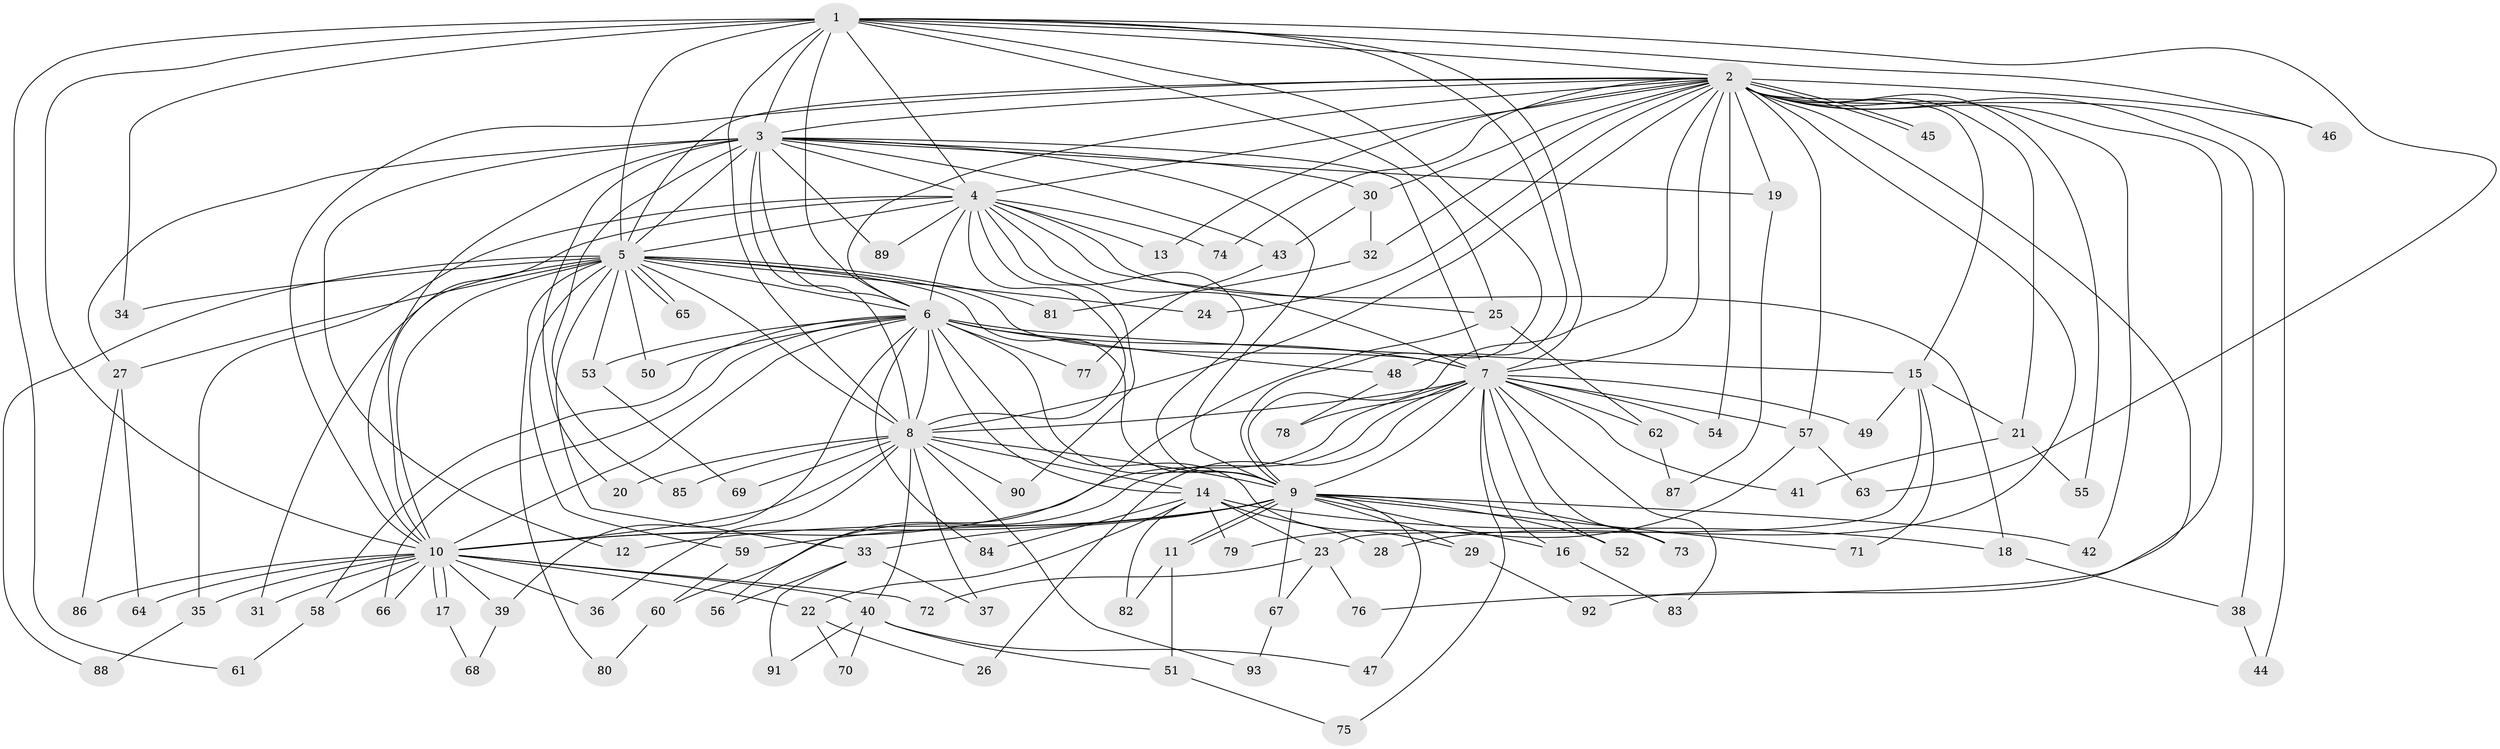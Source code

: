 // coarse degree distribution, {21: 0.014492753623188406, 36: 0.014492753623188406, 14: 0.014492753623188406, 17: 0.014492753623188406, 16: 0.014492753623188406, 19: 0.028985507246376812, 20: 0.014492753623188406, 4: 0.10144927536231885, 2: 0.5217391304347826, 5: 0.028985507246376812, 3: 0.18840579710144928, 6: 0.028985507246376812, 1: 0.014492753623188406}
// Generated by graph-tools (version 1.1) at 2025/23/03/03/25 07:23:37]
// undirected, 93 vertices, 211 edges
graph export_dot {
graph [start="1"]
  node [color=gray90,style=filled];
  1;
  2;
  3;
  4;
  5;
  6;
  7;
  8;
  9;
  10;
  11;
  12;
  13;
  14;
  15;
  16;
  17;
  18;
  19;
  20;
  21;
  22;
  23;
  24;
  25;
  26;
  27;
  28;
  29;
  30;
  31;
  32;
  33;
  34;
  35;
  36;
  37;
  38;
  39;
  40;
  41;
  42;
  43;
  44;
  45;
  46;
  47;
  48;
  49;
  50;
  51;
  52;
  53;
  54;
  55;
  56;
  57;
  58;
  59;
  60;
  61;
  62;
  63;
  64;
  65;
  66;
  67;
  68;
  69;
  70;
  71;
  72;
  73;
  74;
  75;
  76;
  77;
  78;
  79;
  80;
  81;
  82;
  83;
  84;
  85;
  86;
  87;
  88;
  89;
  90;
  91;
  92;
  93;
  1 -- 2;
  1 -- 3;
  1 -- 4;
  1 -- 5;
  1 -- 6;
  1 -- 7;
  1 -- 8;
  1 -- 9;
  1 -- 10;
  1 -- 25;
  1 -- 34;
  1 -- 46;
  1 -- 48;
  1 -- 61;
  1 -- 63;
  2 -- 3;
  2 -- 4;
  2 -- 5;
  2 -- 6;
  2 -- 7;
  2 -- 8;
  2 -- 9;
  2 -- 10;
  2 -- 13;
  2 -- 15;
  2 -- 19;
  2 -- 21;
  2 -- 24;
  2 -- 28;
  2 -- 30;
  2 -- 32;
  2 -- 38;
  2 -- 42;
  2 -- 44;
  2 -- 45;
  2 -- 45;
  2 -- 46;
  2 -- 54;
  2 -- 55;
  2 -- 57;
  2 -- 74;
  2 -- 76;
  2 -- 92;
  3 -- 4;
  3 -- 5;
  3 -- 6;
  3 -- 7;
  3 -- 8;
  3 -- 9;
  3 -- 10;
  3 -- 12;
  3 -- 19;
  3 -- 20;
  3 -- 27;
  3 -- 30;
  3 -- 43;
  3 -- 85;
  3 -- 89;
  4 -- 5;
  4 -- 6;
  4 -- 7;
  4 -- 8;
  4 -- 9;
  4 -- 10;
  4 -- 13;
  4 -- 18;
  4 -- 25;
  4 -- 35;
  4 -- 74;
  4 -- 89;
  4 -- 90;
  5 -- 6;
  5 -- 7;
  5 -- 8;
  5 -- 9;
  5 -- 10;
  5 -- 24;
  5 -- 27;
  5 -- 31;
  5 -- 33;
  5 -- 34;
  5 -- 50;
  5 -- 53;
  5 -- 59;
  5 -- 65;
  5 -- 65;
  5 -- 80;
  5 -- 81;
  5 -- 88;
  6 -- 7;
  6 -- 8;
  6 -- 9;
  6 -- 10;
  6 -- 14;
  6 -- 15;
  6 -- 29;
  6 -- 39;
  6 -- 48;
  6 -- 50;
  6 -- 53;
  6 -- 58;
  6 -- 66;
  6 -- 77;
  6 -- 84;
  7 -- 8;
  7 -- 9;
  7 -- 10;
  7 -- 16;
  7 -- 26;
  7 -- 41;
  7 -- 49;
  7 -- 52;
  7 -- 54;
  7 -- 57;
  7 -- 60;
  7 -- 62;
  7 -- 73;
  7 -- 75;
  7 -- 78;
  7 -- 83;
  8 -- 9;
  8 -- 10;
  8 -- 14;
  8 -- 20;
  8 -- 36;
  8 -- 37;
  8 -- 40;
  8 -- 69;
  8 -- 85;
  8 -- 90;
  8 -- 93;
  9 -- 10;
  9 -- 11;
  9 -- 11;
  9 -- 12;
  9 -- 16;
  9 -- 29;
  9 -- 33;
  9 -- 42;
  9 -- 47;
  9 -- 52;
  9 -- 59;
  9 -- 67;
  9 -- 71;
  9 -- 73;
  10 -- 17;
  10 -- 17;
  10 -- 22;
  10 -- 31;
  10 -- 35;
  10 -- 36;
  10 -- 39;
  10 -- 40;
  10 -- 58;
  10 -- 64;
  10 -- 66;
  10 -- 72;
  10 -- 86;
  11 -- 51;
  11 -- 82;
  14 -- 18;
  14 -- 22;
  14 -- 23;
  14 -- 28;
  14 -- 79;
  14 -- 82;
  14 -- 84;
  15 -- 21;
  15 -- 23;
  15 -- 49;
  15 -- 71;
  16 -- 83;
  17 -- 68;
  18 -- 38;
  19 -- 87;
  21 -- 41;
  21 -- 55;
  22 -- 26;
  22 -- 70;
  23 -- 67;
  23 -- 72;
  23 -- 76;
  25 -- 56;
  25 -- 62;
  27 -- 64;
  27 -- 86;
  29 -- 92;
  30 -- 32;
  30 -- 43;
  32 -- 81;
  33 -- 37;
  33 -- 56;
  33 -- 91;
  35 -- 88;
  38 -- 44;
  39 -- 68;
  40 -- 47;
  40 -- 51;
  40 -- 70;
  40 -- 91;
  43 -- 77;
  48 -- 78;
  51 -- 75;
  53 -- 69;
  57 -- 63;
  57 -- 79;
  58 -- 61;
  59 -- 60;
  60 -- 80;
  62 -- 87;
  67 -- 93;
}
